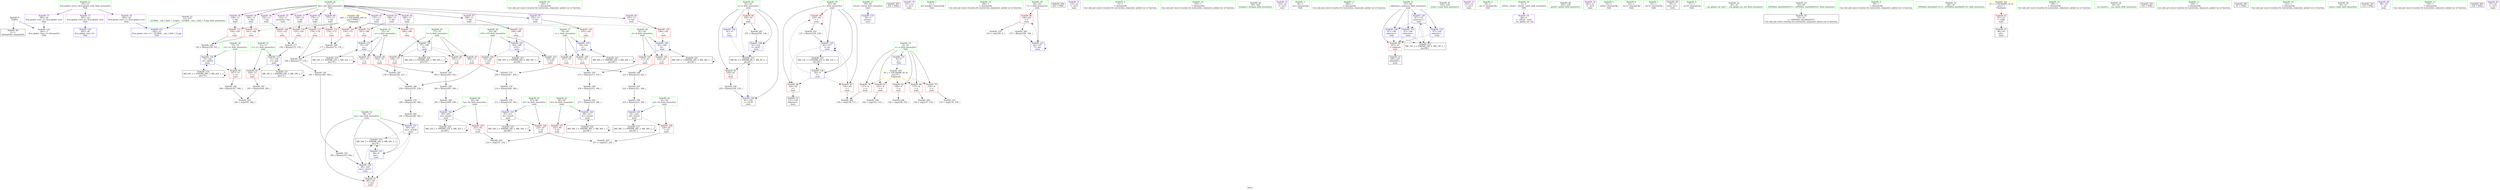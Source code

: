 digraph "SVFG" {
	label="SVFG";

	Node0x564ed17f1530 [shape=record,color=grey,label="{NodeID: 0\nNullPtr}"];
	Node0x564ed17f1530 -> Node0x564ed18141e0[style=solid];
	Node0x564ed17f1530 -> Node0x564ed1819080[style=solid];
	Node0x564ed181c010 [shape=record,color=grey,label="{NodeID: 180\n241 = Binary(240, 166, )\n}"];
	Node0x564ed181c010 -> Node0x564ed181a360[style=solid];
	Node0x564ed1813290 [shape=record,color=red,label="{NodeID: 97\n208\<--77\n\<--b\nmain\n}"];
	Node0x564ed1813290 -> Node0x564ed181b890[style=solid];
	Node0x564ed17ef960 [shape=record,color=green,label="{NodeID: 14\n143\<--1\n\<--dummyObj\nCan only get source location for instruction, argument, global var or function.}"];
	Node0x564ed1816cd0 [shape=record,color=grey,label="{NodeID: 194\n216 = Binary(215, 166, )\n}"];
	Node0x564ed1816cd0 -> Node0x564ed1816b50[style=solid];
	Node0x564ed1813df0 [shape=record,color=red,label="{NodeID: 111\n159\<--158\n\<--\nmain\n}"];
	Node0x564ed1813df0 -> Node0x564ed181c610[style=solid];
	Node0x564ed1812180 [shape=record,color=green,label="{NodeID: 28\n61\<--62\ne\<--e_field_insensitive\nmain\n}"];
	Node0x564ed1812180 -> Node0x564ed1815f50[style=solid];
	Node0x564ed1812180 -> Node0x564ed1816020[style=solid];
	Node0x564ed1812180 -> Node0x564ed1819250[style=solid];
	Node0x564ed1812180 -> Node0x564ed181a430[style=solid];
	Node0x564ed1812180 -> Node0x564ed181a500[style=solid];
	Node0x564ed181fa20 [shape=record,color=grey,label="{NodeID: 208\n138 = cmp(137, 139, )\n}"];
	Node0x564ed1819180 [shape=record,color=blue,label="{NodeID: 125\n59\<--9\nretval\<--\nmain\n}"];
	Node0x564ed1812ce0 [shape=record,color=green,label="{NodeID: 42\n89\<--90\ndc\<--dc_field_insensitive\nmain\n}"];
	Node0x564ed1812ce0 -> Node0x564ed1813ab0[style=solid];
	Node0x564ed1812ce0 -> Node0x564ed181a0f0[style=solid];
	Node0x564ed1847ce0 [shape=record,color=black,label="{NodeID: 305\n254 = PHI()\n}"];
	Node0x564ed1829ea0 [shape=record,color=black,label="{NodeID: 222\nMR_28V_2 = PHI(MR_28V_3, MR_28V_1, )\npts\{82 \}\n}"];
	Node0x564ed1829ea0 -> Node0x564ed1819db0[style=dashed];
	Node0x564ed1829ea0 -> Node0x564ed1829ea0[style=dashed];
	Node0x564ed1819ce0 [shape=record,color=blue,label="{NodeID: 139\n79\<--193\nc\<--\nmain\n}"];
	Node0x564ed1819ce0 -> Node0x564ed1813430[style=dashed];
	Node0x564ed1819ce0 -> Node0x564ed1813500[style=dashed];
	Node0x564ed1819ce0 -> Node0x564ed18299a0[style=dashed];
	Node0x564ed1814860 [shape=record,color=purple,label="{NodeID: 56\n152\<--11\n\<--dat\nmain\n}"];
	Node0x564ed1814860 -> Node0x564ed1813c50[style=solid];
	Node0x564ed18153c0 [shape=record,color=purple,label="{NodeID: 70\n101\<--23\n\<--.str.2\nmain\n}"];
	Node0x564ed1815f50 [shape=record,color=red,label="{NodeID: 84\n250\<--61\n\<--e\nmain\n}"];
	Node0x564ed1815f50 -> Node0x564ed1817750[style=solid];
	Node0x564ed17ef510 [shape=record,color=green,label="{NodeID: 1\n7\<--1\n__dso_handle\<--dummyObj\nGlob }"];
	Node0x564ed181c190 [shape=record,color=grey,label="{NodeID: 181\n165 = Binary(164, 166, )\n}"];
	Node0x564ed181c190 -> Node0x564ed181f2a0[style=solid];
	Node0x564ed1813360 [shape=record,color=red,label="{NodeID: 98\n236\<--77\n\<--b\nmain\n}"];
	Node0x564ed1813360 -> Node0x564ed181ca90[style=solid];
	Node0x564ed17ef9f0 [shape=record,color=green,label="{NodeID: 15\n146\<--1\n\<--dummyObj\nCan only get source location for instruction, argument, global var or function.}"];
	Node0x564ed1816e50 [shape=record,color=grey,label="{NodeID: 195\n215 = Binary(213, 214, )\n}"];
	Node0x564ed1816e50 -> Node0x564ed1816cd0[style=solid];
	Node0x564ed1813ec0 [shape=record,color=red,label="{NodeID: 112\n161\<--160\n\<--\nmain\n}"];
	Node0x564ed1813ec0 -> Node0x564ed181c610[style=solid];
	Node0x564ed1812250 [shape=record,color=green,label="{NodeID: 29\n63\<--64\nT\<--T_field_insensitive\nmain\n}"];
	Node0x564ed1812250 -> Node0x564ed18160f0[style=solid];
	Node0x564ed1812250 -> Node0x564ed1819320[style=solid];
	Node0x564ed181fba0 [shape=record,color=grey,label="{NodeID: 209\n118 = cmp(116, 117, )\n}"];
	Node0x564ed1819250 [shape=record,color=blue,label="{NodeID: 126\n61\<--9\ne\<--\nmain\n}"];
	Node0x564ed1819250 -> Node0x564ed1826ca0[style=dashed];
	Node0x564ed1812db0 [shape=record,color=green,label="{NodeID: 43\n91\<--92\ned\<--ed_field_insensitive\nmain\n}"];
	Node0x564ed1812db0 -> Node0x564ed1813b80[style=solid];
	Node0x564ed1812db0 -> Node0x564ed181a1c0[style=solid];
	Node0x564ed1847de0 [shape=record,color=black,label="{NodeID: 306\n263 = PHI()\n}"];
	Node0x564ed182a3a0 [shape=record,color=black,label="{NodeID: 223\nMR_30V_2 = PHI(MR_30V_3, MR_30V_1, )\npts\{84 \}\n}"];
	Node0x564ed182a3a0 -> Node0x564ed1819e80[style=dashed];
	Node0x564ed182a3a0 -> Node0x564ed182a3a0[style=dashed];
	Node0x564ed1819db0 [shape=record,color=blue,label="{NodeID: 140\n81\<--196\nd\<--\nmain\n}"];
	Node0x564ed1819db0 -> Node0x564ed18135d0[style=dashed];
	Node0x564ed1819db0 -> Node0x564ed18136a0[style=dashed];
	Node0x564ed1819db0 -> Node0x564ed1829ea0[style=dashed];
	Node0x564ed1814930 [shape=record,color=purple,label="{NodeID: 57\n154\<--11\n\<--dat\nmain\n}"];
	Node0x564ed1814930 -> Node0x564ed1813d20[style=solid];
	Node0x564ed1815490 [shape=record,color=purple,label="{NodeID: 71\n112\<--23\n\<--.str.2\nmain\n}"];
	Node0x564ed1816020 [shape=record,color=red,label="{NodeID: 85\n258\<--61\n\<--e\nmain\n}"];
	Node0x564ed1816020 -> Node0x564ed1817450[style=solid];
	Node0x564ed17ee620 [shape=record,color=green,label="{NodeID: 2\n9\<--1\n\<--dummyObj\nCan only get source location for instruction, argument, global var or function.}"];
	Node0x564ed181c310 [shape=record,color=grey,label="{NodeID: 182\n168 = Binary(167, 166, )\n}"];
	Node0x564ed181c310 -> Node0x564ed181f2a0[style=solid];
	Node0x564ed1813430 [shape=record,color=red,label="{NodeID: 99\n207\<--79\n\<--c\nmain\n}"];
	Node0x564ed1813430 -> Node0x564ed181b890[style=solid];
	Node0x564ed17efac0 [shape=record,color=green,label="{NodeID: 16\n150\<--1\n\<--dummyObj\nCan only get source location for instruction, argument, global var or function.}"];
	Node0x564ed1816fd0 [shape=record,color=grey,label="{NodeID: 196\n223 = Binary(222, 166, )\n}"];
	Node0x564ed1816fd0 -> Node0x564ed181a1c0[style=solid];
	Node0x564ed1813f90 [shape=record,color=red,label="{NodeID: 113\n174\<--173\n\<--\nmain\n}"];
	Node0x564ed1813f90 -> Node0x564ed181cd90[style=solid];
	Node0x564ed1812320 [shape=record,color=green,label="{NodeID: 30\n65\<--66\ni\<--i_field_insensitive\nmain\n}"];
	Node0x564ed1812320 -> Node0x564ed18161c0[style=solid];
	Node0x564ed1812320 -> Node0x564ed1816290[style=solid];
	Node0x564ed1812320 -> Node0x564ed1816360[style=solid];
	Node0x564ed1812320 -> Node0x564ed18193f0[style=solid];
	Node0x564ed1812320 -> Node0x564ed18194c0[style=solid];
	Node0x564ed181fd20 [shape=record,color=grey,label="{NodeID: 210\n110 = cmp(106, 9, )\n}"];
	Node0x564ed1819320 [shape=record,color=blue,label="{NodeID: 127\n63\<--107\nT\<--dec\nmain\n}"];
	Node0x564ed1819320 -> Node0x564ed18160f0[style=dashed];
	Node0x564ed1819320 -> Node0x564ed1819320[style=dashed];
	Node0x564ed1812e80 [shape=record,color=green,label="{NodeID: 44\n99\<--100\nfreopen\<--freopen_field_insensitive\n}"];
	Node0x564ed182a8a0 [shape=record,color=black,label="{NodeID: 224\nMR_32V_2 = PHI(MR_32V_3, MR_32V_1, )\npts\{86 \}\n}"];
	Node0x564ed182a8a0 -> Node0x564ed1819f50[style=dashed];
	Node0x564ed182a8a0 -> Node0x564ed182a8a0[style=dashed];
	Node0x564ed1819e80 [shape=record,color=blue,label="{NodeID: 141\n83\<--199\ne19\<--\nmain\n}"];
	Node0x564ed1819e80 -> Node0x564ed1813770[style=dashed];
	Node0x564ed1819e80 -> Node0x564ed1813840[style=dashed];
	Node0x564ed1819e80 -> Node0x564ed182a3a0[style=dashed];
	Node0x564ed1814a00 [shape=record,color=purple,label="{NodeID: 58\n158\<--11\n\<--dat\nmain\n}"];
	Node0x564ed1814a00 -> Node0x564ed1813df0[style=solid];
	Node0x564ed1815560 [shape=record,color=purple,label="{NodeID: 72\n123\<--23\n\<--.str.2\nmain\n}"];
	Node0x564ed18160f0 [shape=record,color=red,label="{NodeID: 86\n106\<--63\n\<--T\nmain\n}"];
	Node0x564ed18160f0 -> Node0x564ed18175d0[style=solid];
	Node0x564ed18160f0 -> Node0x564ed181fd20[style=solid];
	Node0x564ed17f10b0 [shape=record,color=green,label="{NodeID: 3\n18\<--1\n.str\<--dummyObj\nGlob }"];
	Node0x564ed181c490 [shape=record,color=grey,label="{NodeID: 183\n203 = Binary(201, 202, )\n}"];
	Node0x564ed181c490 -> Node0x564ed181c790[style=solid];
	Node0x564ed1813500 [shape=record,color=red,label="{NodeID: 100\n214\<--79\n\<--c\nmain\n}"];
	Node0x564ed1813500 -> Node0x564ed1816e50[style=solid];
	Node0x564ed17efb90 [shape=record,color=green,label="{NodeID: 17\n166\<--1\n\<--dummyObj\nCan only get source location for instruction, argument, global var or function.}"];
	Node0x564ed1838080 [shape=record,color=yellow,style=double,label="{NodeID: 280\n40V_1 = ENCHI(MR_40V_0)\npts\{170000 \}\nFun[main]}"];
	Node0x564ed1838080 -> Node0x564ed1813c50[style=dashed];
	Node0x564ed1838080 -> Node0x564ed1813d20[style=dashed];
	Node0x564ed1838080 -> Node0x564ed1813df0[style=dashed];
	Node0x564ed1838080 -> Node0x564ed1813ec0[style=dashed];
	Node0x564ed1838080 -> Node0x564ed1813f90[style=dashed];
	Node0x564ed1838080 -> Node0x564ed1814060[style=dashed];
	Node0x564ed1838080 -> Node0x564ed1814130[style=dashed];
	Node0x564ed1838080 -> Node0x564ed1818970[style=dashed];
	Node0x564ed1838080 -> Node0x564ed1818a40[style=dashed];
	Node0x564ed1838080 -> Node0x564ed1818b10[style=dashed];
	Node0x564ed1838080 -> Node0x564ed1818be0[style=dashed];
	Node0x564ed1838080 -> Node0x564ed1818cb0[style=dashed];
	Node0x564ed1817150 [shape=record,color=grey,label="{NodeID: 197\n222 = Binary(221, 166, )\n}"];
	Node0x564ed1817150 -> Node0x564ed1816fd0[style=solid];
	Node0x564ed1814060 [shape=record,color=red,label="{NodeID: 114\n176\<--175\n\<--\nmain\n}"];
	Node0x564ed1814060 -> Node0x564ed181cd90[style=solid];
	Node0x564ed18123f0 [shape=record,color=green,label="{NodeID: 31\n67\<--68\nunknown\<--unknown_field_insensitive\nmain\n}"];
	Node0x564ed18123f0 -> Node0x564ed1816430[style=solid];
	Node0x564ed18123f0 -> Node0x564ed1819590[style=solid];
	Node0x564ed18123f0 -> Node0x564ed1819730[style=solid];
	Node0x564ed18123f0 -> Node0x564ed18199a0[style=solid];
	Node0x564ed18123f0 -> Node0x564ed181a290[style=solid];
	Node0x564ed181fea0 [shape=record,color=grey,label="{NodeID: 211\n135 = cmp(134, 128, )\n}"];
	Node0x564ed18193f0 [shape=record,color=blue,label="{NodeID: 128\n65\<--9\ni\<--\nmain\n}"];
	Node0x564ed18193f0 -> Node0x564ed18161c0[style=dashed];
	Node0x564ed18193f0 -> Node0x564ed1816290[style=dashed];
	Node0x564ed18193f0 -> Node0x564ed1816360[style=dashed];
	Node0x564ed18193f0 -> Node0x564ed18194c0[style=dashed];
	Node0x564ed18193f0 -> Node0x564ed18276a0[style=dashed];
	Node0x564ed1812f50 [shape=record,color=green,label="{NodeID: 45\n103\<--104\nscanf\<--scanf_field_insensitive\n}"];
	Node0x564ed182ada0 [shape=record,color=black,label="{NodeID: 225\nMR_34V_2 = PHI(MR_34V_3, MR_34V_1, )\npts\{88 \}\n}"];
	Node0x564ed182ada0 -> Node0x564ed181a020[style=dashed];
	Node0x564ed182ada0 -> Node0x564ed182ada0[style=dashed];
	Node0x564ed1819f50 [shape=record,color=blue,label="{NodeID: 142\n85\<--205\nba\<--rem22\nmain\n}"];
	Node0x564ed1819f50 -> Node0x564ed1813910[style=dashed];
	Node0x564ed1819f50 -> Node0x564ed182a8a0[style=dashed];
	Node0x564ed1814ad0 [shape=record,color=purple,label="{NodeID: 59\n160\<--11\n\<--dat\nmain\n}"];
	Node0x564ed1814ad0 -> Node0x564ed1813ec0[style=solid];
	Node0x564ed1815630 [shape=record,color=purple,label="{NodeID: 73\n253\<--25\n\<--.str.3\nmain\n}"];
	Node0x564ed18161c0 [shape=record,color=red,label="{NodeID: 87\n116\<--65\n\<--i\nmain\n}"];
	Node0x564ed18161c0 -> Node0x564ed181fba0[style=solid];
	Node0x564ed17ef770 [shape=record,color=green,label="{NodeID: 4\n20\<--1\n.str.1\<--dummyObj\nGlob }"];
	Node0x564ed181c610 [shape=record,color=grey,label="{NodeID: 184\n162 = Binary(159, 161, )\n}"];
	Node0x564ed181c610 -> Node0x564ed18198d0[style=solid];
	Node0x564ed18135d0 [shape=record,color=red,label="{NodeID: 101\n213\<--81\n\<--d\nmain\n}"];
	Node0x564ed18135d0 -> Node0x564ed1816e50[style=solid];
	Node0x564ed17f03a0 [shape=record,color=green,label="{NodeID: 18\n4\<--6\n_ZStL8__ioinit\<--_ZStL8__ioinit_field_insensitive\nGlob }"];
	Node0x564ed17f03a0 -> Node0x564ed18146c0[style=solid];
	Node0x564ed18172d0 [shape=record,color=grey,label="{NodeID: 198\n221 = Binary(219, 220, )\n}"];
	Node0x564ed18172d0 -> Node0x564ed1817150[style=solid];
	Node0x564ed1814130 [shape=record,color=red,label="{NodeID: 115\n179\<--178\n\<--\nmain\n}"];
	Node0x564ed1814130 -> Node0x564ed181cf10[style=solid];
	Node0x564ed18124c0 [shape=record,color=green,label="{NodeID: 32\n69\<--70\nans\<--ans_field_insensitive\nmain\n}"];
	Node0x564ed18124c0 -> Node0x564ed1816500[style=solid];
	Node0x564ed18124c0 -> Node0x564ed1819660[style=solid];
	Node0x564ed18124c0 -> Node0x564ed1819a70[style=solid];
	Node0x564ed18124c0 -> Node0x564ed181a360[style=solid];
	Node0x564ed1826ca0 [shape=record,color=black,label="{NodeID: 212\nMR_8V_3 = PHI(MR_8V_5, MR_8V_2, )\npts\{62 \}\n}"];
	Node0x564ed1826ca0 -> Node0x564ed1815f50[style=dashed];
	Node0x564ed1826ca0 -> Node0x564ed1816020[style=dashed];
	Node0x564ed1826ca0 -> Node0x564ed181a430[style=dashed];
	Node0x564ed1826ca0 -> Node0x564ed181a500[style=dashed];
	Node0x564ed18194c0 [shape=record,color=blue,label="{NodeID: 129\n65\<--127\ni\<--inc\nmain\n}"];
	Node0x564ed18194c0 -> Node0x564ed18161c0[style=dashed];
	Node0x564ed18194c0 -> Node0x564ed1816290[style=dashed];
	Node0x564ed18194c0 -> Node0x564ed1816360[style=dashed];
	Node0x564ed18194c0 -> Node0x564ed18194c0[style=dashed];
	Node0x564ed18194c0 -> Node0x564ed18276a0[style=dashed];
	Node0x564ed1813020 [shape=record,color=green,label="{NodeID: 46\n255\<--256\nprintf\<--printf_field_insensitive\n}"];
	Node0x564ed182b2a0 [shape=record,color=black,label="{NodeID: 226\nMR_36V_2 = PHI(MR_36V_3, MR_36V_1, )\npts\{90 \}\n}"];
	Node0x564ed182b2a0 -> Node0x564ed181a0f0[style=dashed];
	Node0x564ed182b2a0 -> Node0x564ed182b2a0[style=dashed];
	Node0x564ed181a020 [shape=record,color=blue,label="{NodeID: 143\n87\<--211\ncb\<--rem25\nmain\n}"];
	Node0x564ed181a020 -> Node0x564ed18139e0[style=dashed];
	Node0x564ed181a020 -> Node0x564ed182ada0[style=dashed];
	Node0x564ed1814ba0 [shape=record,color=purple,label="{NodeID: 60\n173\<--11\n\<--dat\nmain\n}"];
	Node0x564ed1814ba0 -> Node0x564ed1813f90[style=solid];
	Node0x564ed1815700 [shape=record,color=purple,label="{NodeID: 74\n262\<--27\n\<--.str.4\nmain\n}"];
	Node0x564ed1816290 [shape=record,color=red,label="{NodeID: 88\n120\<--65\n\<--i\nmain\n}"];
	Node0x564ed1816290 -> Node0x564ed1814520[style=solid];
	Node0x564ed17ef800 [shape=record,color=green,label="{NodeID: 5\n22\<--1\nstdin\<--dummyObj\nGlob }"];
	Node0x564ed181c790 [shape=record,color=grey,label="{NodeID: 185\n204 = Binary(203, 166, )\n}"];
	Node0x564ed181c790 -> Node0x564ed181c910[style=solid];
	Node0x564ed18136a0 [shape=record,color=red,label="{NodeID: 102\n220\<--81\n\<--d\nmain\n}"];
	Node0x564ed18136a0 -> Node0x564ed18172d0[style=solid];
	Node0x564ed17f0470 [shape=record,color=green,label="{NodeID: 19\n8\<--10\nn\<--n_field_insensitive\nGlob }"];
	Node0x564ed17f0470 -> Node0x564ed1815a70[style=solid];
	Node0x564ed17f0470 -> Node0x564ed1815b40[style=solid];
	Node0x564ed17f0470 -> Node0x564ed1815c10[style=solid];
	Node0x564ed17f0470 -> Node0x564ed1815ce0[style=solid];
	Node0x564ed17f0470 -> Node0x564ed1815db0[style=solid];
	Node0x564ed17f0470 -> Node0x564ed1818d80[style=solid];
	Node0x564ed1817450 [shape=record,color=grey,label="{NodeID: 199\n259 = Binary(258, 128, )\n}"];
	Node0x564ed1817450 -> Node0x564ed181a500[style=solid];
	Node0x564ed1818970 [shape=record,color=red,label="{NodeID: 116\n187\<--186\n\<--\nmain\n}"];
	Node0x564ed1818970 -> Node0x564ed1819b40[style=solid];
	Node0x564ed1812590 [shape=record,color=green,label="{NodeID: 33\n71\<--72\nv1\<--v1_field_insensitive\nmain\n}"];
	Node0x564ed1812590 -> Node0x564ed18165d0[style=solid];
	Node0x564ed1812590 -> Node0x564ed1819800[style=solid];
	Node0x564ed1819590 [shape=record,color=blue,label="{NodeID: 130\n67\<--132\nunknown\<--\nmain\n}"];
	Node0x564ed1819590 -> Node0x564ed1816430[style=dashed];
	Node0x564ed1819590 -> Node0x564ed1819730[style=dashed];
	Node0x564ed1819590 -> Node0x564ed18199a0[style=dashed];
	Node0x564ed1819590 -> Node0x564ed181a290[style=dashed];
	Node0x564ed1819590 -> Node0x564ed1827ba0[style=dashed];
	Node0x564ed18130f0 [shape=record,color=green,label="{NodeID: 47\n31\<--277\n_GLOBAL__sub_I_ltdtl_1_0.cpp\<--_GLOBAL__sub_I_ltdtl_1_0.cpp_field_insensitive\n}"];
	Node0x564ed18130f0 -> Node0x564ed1818f80[style=solid];
	Node0x564ed182b7a0 [shape=record,color=black,label="{NodeID: 227\nMR_38V_2 = PHI(MR_38V_3, MR_38V_1, )\npts\{92 \}\n}"];
	Node0x564ed182b7a0 -> Node0x564ed181a1c0[style=dashed];
	Node0x564ed182b7a0 -> Node0x564ed182b7a0[style=dashed];
	Node0x564ed181a0f0 [shape=record,color=blue,label="{NodeID: 144\n89\<--217\ndc\<--rem28\nmain\n}"];
	Node0x564ed181a0f0 -> Node0x564ed1813ab0[style=dashed];
	Node0x564ed181a0f0 -> Node0x564ed182b2a0[style=dashed];
	Node0x564ed1814c70 [shape=record,color=purple,label="{NodeID: 61\n175\<--11\n\<--dat\nmain\n}"];
	Node0x564ed1814c70 -> Node0x564ed1814060[style=solid];
	Node0x564ed18157d0 [shape=record,color=purple,label="{NodeID: 75\n281\<--29\nllvm.global_ctors_0\<--llvm.global_ctors\nGlob }"];
	Node0x564ed18157d0 -> Node0x564ed1818e80[style=solid];
	Node0x564ed1816360 [shape=record,color=red,label="{NodeID: 89\n126\<--65\n\<--i\nmain\n}"];
	Node0x564ed1816360 -> Node0x564ed181f160[style=solid];
	Node0x564ed17f08b0 [shape=record,color=green,label="{NodeID: 6\n23\<--1\n.str.2\<--dummyObj\nGlob }"];
	Node0x564ed181c910 [shape=record,color=grey,label="{NodeID: 186\n205 = Binary(204, 166, )\n}"];
	Node0x564ed181c910 -> Node0x564ed1819f50[style=solid];
	Node0x564ed1813770 [shape=record,color=red,label="{NodeID: 103\n219\<--83\n\<--e19\nmain\n}"];
	Node0x564ed1813770 -> Node0x564ed18172d0[style=solid];
	Node0x564ed17f0540 [shape=record,color=green,label="{NodeID: 20\n11\<--17\ndat\<--dat_field_insensitive\nGlob }"];
	Node0x564ed17f0540 -> Node0x564ed1814790[style=solid];
	Node0x564ed17f0540 -> Node0x564ed1814860[style=solid];
	Node0x564ed17f0540 -> Node0x564ed1814930[style=solid];
	Node0x564ed17f0540 -> Node0x564ed1814a00[style=solid];
	Node0x564ed17f0540 -> Node0x564ed1814ad0[style=solid];
	Node0x564ed17f0540 -> Node0x564ed1814ba0[style=solid];
	Node0x564ed17f0540 -> Node0x564ed1814c70[style=solid];
	Node0x564ed17f0540 -> Node0x564ed1814d40[style=solid];
	Node0x564ed17f0540 -> Node0x564ed1814e10[style=solid];
	Node0x564ed17f0540 -> Node0x564ed1814ee0[style=solid];
	Node0x564ed17f0540 -> Node0x564ed1814fb0[style=solid];
	Node0x564ed17f0540 -> Node0x564ed1815080[style=solid];
	Node0x564ed17f0540 -> Node0x564ed1815150[style=solid];
	Node0x564ed18175d0 [shape=record,color=grey,label="{NodeID: 200\n107 = Binary(106, 108, )\n}"];
	Node0x564ed18175d0 -> Node0x564ed1819320[style=solid];
	Node0x564ed1818a40 [shape=record,color=red,label="{NodeID: 117\n190\<--189\n\<--\nmain\n}"];
	Node0x564ed1818a40 -> Node0x564ed1819c10[style=solid];
	Node0x564ed1812660 [shape=record,color=green,label="{NodeID: 34\n73\<--74\nv2\<--v2_field_insensitive\nmain\n}"];
	Node0x564ed1812660 -> Node0x564ed18166a0[style=solid];
	Node0x564ed1812660 -> Node0x564ed18198d0[style=solid];
	Node0x564ed18276a0 [shape=record,color=black,label="{NodeID: 214\nMR_12V_2 = PHI(MR_12V_4, MR_12V_1, )\npts\{66 \}\n}"];
	Node0x564ed18276a0 -> Node0x564ed18193f0[style=dashed];
	Node0x564ed1819660 [shape=record,color=blue,label="{NodeID: 131\n69\<--9\nans\<--\nmain\n}"];
	Node0x564ed1819660 -> Node0x564ed1816500[style=dashed];
	Node0x564ed1819660 -> Node0x564ed1819a70[style=dashed];
	Node0x564ed1819660 -> Node0x564ed181a360[style=dashed];
	Node0x564ed1819660 -> Node0x564ed18280a0[style=dashed];
	Node0x564ed18141e0 [shape=record,color=black,label="{NodeID: 48\n2\<--3\ndummyVal\<--dummyVal\n}"];
	Node0x564ed181a1c0 [shape=record,color=blue,label="{NodeID: 145\n91\<--223\ned\<--rem31\nmain\n}"];
	Node0x564ed181a1c0 -> Node0x564ed1813b80[style=dashed];
	Node0x564ed181a1c0 -> Node0x564ed182b7a0[style=dashed];
	Node0x564ed1814d40 [shape=record,color=purple,label="{NodeID: 62\n178\<--11\n\<--dat\nmain\n}"];
	Node0x564ed1814d40 -> Node0x564ed1814130[style=solid];
	Node0x564ed18158a0 [shape=record,color=purple,label="{NodeID: 76\n282\<--29\nllvm.global_ctors_1\<--llvm.global_ctors\nGlob }"];
	Node0x564ed18158a0 -> Node0x564ed1818f80[style=solid];
	Node0x564ed1816430 [shape=record,color=red,label="{NodeID: 90\n247\<--67\n\<--unknown\nmain\n}"];
	Node0x564ed1816430 -> Node0x564ed18145f0[style=solid];
	Node0x564ed17f0940 [shape=record,color=green,label="{NodeID: 7\n25\<--1\n.str.3\<--dummyObj\nGlob }"];
	Node0x564ed181ca90 [shape=record,color=grey,label="{NodeID: 187\n238 = Binary(236, 237, )\n}"];
	Node0x564ed181ca90 -> Node0x564ed181cc10[style=solid];
	Node0x564ed1813840 [shape=record,color=red,label="{NodeID: 104\n235\<--83\n\<--e19\nmain\n}"];
	Node0x564ed1813840 -> Node0x564ed181cc10[style=solid];
	Node0x564ed17f0610 [shape=record,color=green,label="{NodeID: 21\n29\<--33\nllvm.global_ctors\<--llvm.global_ctors_field_insensitive\nGlob }"];
	Node0x564ed17f0610 -> Node0x564ed18157d0[style=solid];
	Node0x564ed17f0610 -> Node0x564ed18158a0[style=solid];
	Node0x564ed17f0610 -> Node0x564ed1815970[style=solid];
	Node0x564ed1817750 [shape=record,color=grey,label="{NodeID: 201\n251 = Binary(250, 128, )\n}"];
	Node0x564ed1817750 -> Node0x564ed181a430[style=solid];
	Node0x564ed1818b10 [shape=record,color=red,label="{NodeID: 118\n193\<--192\n\<--\nmain\n}"];
	Node0x564ed1818b10 -> Node0x564ed1819ce0[style=solid];
	Node0x564ed1812730 [shape=record,color=green,label="{NodeID: 35\n75\<--76\na\<--a_field_insensitive\nmain\n}"];
	Node0x564ed1812730 -> Node0x564ed1816770[style=solid];
	Node0x564ed1812730 -> Node0x564ed1816840[style=solid];
	Node0x564ed1812730 -> Node0x564ed1819b40[style=solid];
	Node0x564ed1827ba0 [shape=record,color=black,label="{NodeID: 215\nMR_14V_2 = PHI(MR_14V_5, MR_14V_1, )\npts\{68 \}\n}"];
	Node0x564ed1827ba0 -> Node0x564ed1819590[style=dashed];
	Node0x564ed1819730 [shape=record,color=blue,label="{NodeID: 132\n67\<--146\nunknown\<--\nmain\n}"];
	Node0x564ed1819730 -> Node0x564ed1816430[style=dashed];
	Node0x564ed1819730 -> Node0x564ed1827ba0[style=dashed];
	Node0x564ed18142b0 [shape=record,color=black,label="{NodeID: 49\n58\<--9\nmain_ret\<--\nmain\n}"];
	Node0x564ed181a290 [shape=record,color=blue,label="{NodeID: 146\n67\<--146\nunknown\<--\nmain\n}"];
	Node0x564ed181a290 -> Node0x564ed1816430[style=dashed];
	Node0x564ed181a290 -> Node0x564ed1827ba0[style=dashed];
	Node0x564ed1814e10 [shape=record,color=purple,label="{NodeID: 63\n186\<--11\n\<--dat\nmain\n}"];
	Node0x564ed1814e10 -> Node0x564ed1818970[style=solid];
	Node0x564ed1815970 [shape=record,color=purple,label="{NodeID: 77\n283\<--29\nllvm.global_ctors_2\<--llvm.global_ctors\nGlob }"];
	Node0x564ed1815970 -> Node0x564ed1819080[style=solid];
	Node0x564ed1816500 [shape=record,color=red,label="{NodeID: 91\n261\<--69\n\<--ans\nmain\n}"];
	Node0x564ed17f09d0 [shape=record,color=green,label="{NodeID: 8\n27\<--1\n.str.4\<--dummyObj\nGlob }"];
	Node0x564ed181cc10 [shape=record,color=grey,label="{NodeID: 188\n239 = Binary(235, 238, )\n}"];
	Node0x564ed181cc10 -> Node0x564ed181be90[style=solid];
	Node0x564ed1813910 [shape=record,color=red,label="{NodeID: 105\n231\<--85\n\<--ba\nmain\n}"];
	Node0x564ed1813910 -> Node0x564ed181f5a0[style=solid];
	Node0x564ed17f0040 [shape=record,color=green,label="{NodeID: 22\n34\<--35\n__cxx_global_var_init\<--__cxx_global_var_init_field_insensitive\n}"];
	Node0x564ed181f160 [shape=record,color=grey,label="{NodeID: 202\n127 = Binary(126, 128, )\n}"];
	Node0x564ed181f160 -> Node0x564ed18194c0[style=solid];
	Node0x564ed1818be0 [shape=record,color=red,label="{NodeID: 119\n196\<--195\n\<--\nmain\n}"];
	Node0x564ed1818be0 -> Node0x564ed1819db0[style=solid];
	Node0x564ed1812800 [shape=record,color=green,label="{NodeID: 36\n77\<--78\nb\<--b_field_insensitive\nmain\n}"];
	Node0x564ed1812800 -> Node0x564ed18131c0[style=solid];
	Node0x564ed1812800 -> Node0x564ed1813290[style=solid];
	Node0x564ed1812800 -> Node0x564ed1813360[style=solid];
	Node0x564ed1812800 -> Node0x564ed1819c10[style=solid];
	Node0x564ed18280a0 [shape=record,color=black,label="{NodeID: 216\nMR_16V_2 = PHI(MR_16V_4, MR_16V_1, )\npts\{70 \}\n}"];
	Node0x564ed18280a0 -> Node0x564ed1819660[style=dashed];
	Node0x564ed1819800 [shape=record,color=blue,label="{NodeID: 133\n71\<--156\nv1\<--add\nmain\n}"];
	Node0x564ed1819800 -> Node0x564ed18165d0[style=dashed];
	Node0x564ed1819800 -> Node0x564ed18285a0[style=dashed];
	Node0x564ed1814380 [shape=record,color=black,label="{NodeID: 50\n42\<--43\n\<--_ZNSt8ios_base4InitD1Ev\nCan only get source location for instruction, argument, global var or function.}"];
	Node0x564ed181a360 [shape=record,color=blue,label="{NodeID: 147\n69\<--241\nans\<--rem40\nmain\n}"];
	Node0x564ed181a360 -> Node0x564ed1816500[style=dashed];
	Node0x564ed181a360 -> Node0x564ed18280a0[style=dashed];
	Node0x564ed1814ee0 [shape=record,color=purple,label="{NodeID: 64\n189\<--11\n\<--dat\nmain\n}"];
	Node0x564ed1814ee0 -> Node0x564ed1818a40[style=solid];
	Node0x564ed1815a70 [shape=record,color=red,label="{NodeID: 78\n117\<--8\n\<--n\nmain\n}"];
	Node0x564ed1815a70 -> Node0x564ed181fba0[style=solid];
	Node0x564ed181b890 [shape=record,color=grey,label="{NodeID: 175\n209 = Binary(207, 208, )\n}"];
	Node0x564ed181b890 -> Node0x564ed181ba10[style=solid];
	Node0x564ed18165d0 [shape=record,color=red,label="{NodeID: 92\n164\<--71\n\<--v1\nmain\n}"];
	Node0x564ed18165d0 -> Node0x564ed181c190[style=solid];
	Node0x564ed17f0e60 [shape=record,color=green,label="{NodeID: 9\n30\<--1\n\<--dummyObj\nCan only get source location for instruction, argument, global var or function.}"];
	Node0x564ed181cd90 [shape=record,color=grey,label="{NodeID: 189\n177 = Binary(174, 176, )\n}"];
	Node0x564ed181cd90 -> Node0x564ed181cf10[style=solid];
	Node0x564ed18139e0 [shape=record,color=red,label="{NodeID: 106\n225\<--87\n\<--cb\nmain\n}"];
	Node0x564ed18139e0 -> Node0x564ed181f8a0[style=solid];
	Node0x564ed17f0110 [shape=record,color=green,label="{NodeID: 23\n38\<--39\n_ZNSt8ios_base4InitC1Ev\<--_ZNSt8ios_base4InitC1Ev_field_insensitive\n}"];
	Node0x564ed181f2a0 [shape=record,color=grey,label="{NodeID: 203\n169 = cmp(165, 168, )\n}"];
	Node0x564ed1818cb0 [shape=record,color=red,label="{NodeID: 120\n199\<--198\n\<--\nmain\n}"];
	Node0x564ed1818cb0 -> Node0x564ed1819e80[style=solid];
	Node0x564ed18128d0 [shape=record,color=green,label="{NodeID: 37\n79\<--80\nc\<--c_field_insensitive\nmain\n}"];
	Node0x564ed18128d0 -> Node0x564ed1813430[style=solid];
	Node0x564ed18128d0 -> Node0x564ed1813500[style=solid];
	Node0x564ed18128d0 -> Node0x564ed1819ce0[style=solid];
	Node0x564ed18285a0 [shape=record,color=black,label="{NodeID: 217\nMR_18V_2 = PHI(MR_18V_3, MR_18V_1, )\npts\{72 \}\n}"];
	Node0x564ed18285a0 -> Node0x564ed1819800[style=dashed];
	Node0x564ed18285a0 -> Node0x564ed18285a0[style=dashed];
	Node0x564ed18198d0 [shape=record,color=blue,label="{NodeID: 134\n73\<--162\nv2\<--add10\nmain\n}"];
	Node0x564ed18198d0 -> Node0x564ed18166a0[style=dashed];
	Node0x564ed18198d0 -> Node0x564ed1828aa0[style=dashed];
	Node0x564ed1814450 [shape=record,color=black,label="{NodeID: 51\n98\<--95\ncall\<--\nmain\n}"];
	Node0x564ed181a430 [shape=record,color=blue,label="{NodeID: 148\n61\<--251\ne\<--inc47\nmain\n}"];
	Node0x564ed181a430 -> Node0x564ed1826ca0[style=dashed];
	Node0x564ed1814fb0 [shape=record,color=purple,label="{NodeID: 65\n192\<--11\n\<--dat\nmain\n}"];
	Node0x564ed1814fb0 -> Node0x564ed1818b10[style=solid];
	Node0x564ed1815b40 [shape=record,color=red,label="{NodeID: 79\n134\<--8\n\<--n\nmain\n}"];
	Node0x564ed1815b40 -> Node0x564ed181fea0[style=solid];
	Node0x564ed181ba10 [shape=record,color=grey,label="{NodeID: 176\n210 = Binary(209, 166, )\n}"];
	Node0x564ed181ba10 -> Node0x564ed181bd10[style=solid];
	Node0x564ed18166a0 [shape=record,color=red,label="{NodeID: 93\n167\<--73\n\<--v2\nmain\n}"];
	Node0x564ed18166a0 -> Node0x564ed181c310[style=solid];
	Node0x564ed17f0f30 [shape=record,color=green,label="{NodeID: 10\n108\<--1\n\<--dummyObj\nCan only get source location for instruction, argument, global var or function.}"];
	Node0x564ed181cf10 [shape=record,color=grey,label="{NodeID: 190\n180 = Binary(177, 179, )\n}"];
	Node0x564ed181cf10 -> Node0x564ed181d090[style=solid];
	Node0x564ed1813ab0 [shape=record,color=red,label="{NodeID: 107\n232\<--89\n\<--dc\nmain\n}"];
	Node0x564ed1813ab0 -> Node0x564ed181f5a0[style=solid];
	Node0x564ed17f01e0 [shape=record,color=green,label="{NodeID: 24\n44\<--45\n__cxa_atexit\<--__cxa_atexit_field_insensitive\n}"];
	Node0x564ed181f420 [shape=record,color=grey,label="{NodeID: 204\n142 = cmp(141, 143, )\n}"];
	Node0x564ed1818d80 [shape=record,color=blue,label="{NodeID: 121\n8\<--9\nn\<--\nGlob }"];
	Node0x564ed1818d80 -> Node0x564ed18370c0[style=dashed];
	Node0x564ed18129a0 [shape=record,color=green,label="{NodeID: 38\n81\<--82\nd\<--d_field_insensitive\nmain\n}"];
	Node0x564ed18129a0 -> Node0x564ed18135d0[style=solid];
	Node0x564ed18129a0 -> Node0x564ed18136a0[style=solid];
	Node0x564ed18129a0 -> Node0x564ed1819db0[style=solid];
	Node0x564ed158d8f0 [shape=record,color=black,label="{NodeID: 301\n102 = PHI()\n}"];
	Node0x564ed1828aa0 [shape=record,color=black,label="{NodeID: 218\nMR_20V_2 = PHI(MR_20V_3, MR_20V_1, )\npts\{74 \}\n}"];
	Node0x564ed1828aa0 -> Node0x564ed18198d0[style=dashed];
	Node0x564ed1828aa0 -> Node0x564ed1828aa0[style=dashed];
	Node0x564ed18199a0 [shape=record,color=blue,label="{NodeID: 135\n67\<--146\nunknown\<--\nmain\n}"];
	Node0x564ed18199a0 -> Node0x564ed1816430[style=dashed];
	Node0x564ed18199a0 -> Node0x564ed1827ba0[style=dashed];
	Node0x564ed1814520 [shape=record,color=black,label="{NodeID: 52\n121\<--120\nidxprom\<--\nmain\n}"];
	Node0x564ed181a500 [shape=record,color=blue,label="{NodeID: 149\n61\<--259\ne\<--inc50\nmain\n}"];
	Node0x564ed181a500 -> Node0x564ed1826ca0[style=dashed];
	Node0x564ed1815080 [shape=record,color=purple,label="{NodeID: 66\n195\<--11\n\<--dat\nmain\n}"];
	Node0x564ed1815080 -> Node0x564ed1818be0[style=solid];
	Node0x564ed1815c10 [shape=record,color=red,label="{NodeID: 80\n137\<--8\n\<--n\nmain\n}"];
	Node0x564ed1815c10 -> Node0x564ed181fa20[style=solid];
	Node0x564ed181bb90 [shape=record,color=grey,label="{NodeID: 177\n156 = Binary(153, 155, )\n}"];
	Node0x564ed181bb90 -> Node0x564ed1819800[style=solid];
	Node0x564ed1816770 [shape=record,color=red,label="{NodeID: 94\n202\<--75\n\<--a\nmain\n}"];
	Node0x564ed1816770 -> Node0x564ed181c490[style=solid];
	Node0x564ed17f0ab0 [shape=record,color=green,label="{NodeID: 11\n128\<--1\n\<--dummyObj\nCan only get source location for instruction, argument, global var or function.}"];
	Node0x564ed181d090 [shape=record,color=grey,label="{NodeID: 191\n181 = Binary(180, 166, )\n}"];
	Node0x564ed181d090 -> Node0x564ed18169d0[style=solid];
	Node0x564ed1813b80 [shape=record,color=red,label="{NodeID: 108\n226\<--91\n\<--ed\nmain\n}"];
	Node0x564ed1813b80 -> Node0x564ed181f8a0[style=solid];
	Node0x564ed17f02b0 [shape=record,color=green,label="{NodeID: 25\n43\<--49\n_ZNSt8ios_base4InitD1Ev\<--_ZNSt8ios_base4InitD1Ev_field_insensitive\n}"];
	Node0x564ed17f02b0 -> Node0x564ed1814380[style=solid];
	Node0x564ed181f5a0 [shape=record,color=grey,label="{NodeID: 205\n233 = cmp(231, 232, )\n}"];
	Node0x564ed1818e80 [shape=record,color=blue,label="{NodeID: 122\n281\<--30\nllvm.global_ctors_0\<--\nGlob }"];
	Node0x564ed1812a70 [shape=record,color=green,label="{NodeID: 39\n83\<--84\ne19\<--e19_field_insensitive\nmain\n}"];
	Node0x564ed1812a70 -> Node0x564ed1813770[style=solid];
	Node0x564ed1812a70 -> Node0x564ed1813840[style=solid];
	Node0x564ed1812a70 -> Node0x564ed1819e80[style=solid];
	Node0x564ed1847300 [shape=record,color=black,label="{NodeID: 302\n41 = PHI()\n}"];
	Node0x564ed1828fa0 [shape=record,color=black,label="{NodeID: 219\nMR_22V_2 = PHI(MR_22V_3, MR_22V_1, )\npts\{76 \}\n}"];
	Node0x564ed1828fa0 -> Node0x564ed1819b40[style=dashed];
	Node0x564ed1828fa0 -> Node0x564ed1828fa0[style=dashed];
	Node0x564ed1819a70 [shape=record,color=blue,label="{NodeID: 136\n69\<--182\nans\<--rem17\nmain\n}"];
	Node0x564ed1819a70 -> Node0x564ed1816500[style=dashed];
	Node0x564ed1819a70 -> Node0x564ed18280a0[style=dashed];
	Node0x564ed18145f0 [shape=record,color=black,label="{NodeID: 53\n248\<--247\ntobool45\<--\nmain\n}"];
	Node0x564ed1815150 [shape=record,color=purple,label="{NodeID: 67\n198\<--11\n\<--dat\nmain\n}"];
	Node0x564ed1815150 -> Node0x564ed1818cb0[style=solid];
	Node0x564ed1815ce0 [shape=record,color=red,label="{NodeID: 81\n141\<--8\n\<--n\nmain\n}"];
	Node0x564ed1815ce0 -> Node0x564ed181f420[style=solid];
	Node0x564ed18365a0 [shape=record,color=yellow,style=double,label="{NodeID: 261\n2V_1 = ENCHI(MR_2V_0)\npts\{1 \}\nFun[main]}"];
	Node0x564ed18365a0 -> Node0x564ed1815e80[style=dashed];
	Node0x564ed181bd10 [shape=record,color=grey,label="{NodeID: 178\n211 = Binary(210, 166, )\n}"];
	Node0x564ed181bd10 -> Node0x564ed181a020[style=solid];
	Node0x564ed1816840 [shape=record,color=red,label="{NodeID: 95\n237\<--75\n\<--a\nmain\n}"];
	Node0x564ed1816840 -> Node0x564ed181ca90[style=solid];
	Node0x564ed17f0b80 [shape=record,color=green,label="{NodeID: 12\n132\<--1\n\<--dummyObj\nCan only get source location for instruction, argument, global var or function.}"];
	Node0x564ed18169d0 [shape=record,color=grey,label="{NodeID: 192\n182 = Binary(181, 166, )\n}"];
	Node0x564ed18169d0 -> Node0x564ed1819a70[style=solid];
	Node0x564ed1813c50 [shape=record,color=red,label="{NodeID: 109\n153\<--152\n\<--\nmain\n}"];
	Node0x564ed1813c50 -> Node0x564ed181bb90[style=solid];
	Node0x564ed1812060 [shape=record,color=green,label="{NodeID: 26\n56\<--57\nmain\<--main_field_insensitive\n}"];
	Node0x564ed181f720 [shape=record,color=grey,label="{NodeID: 206\n149 = cmp(148, 150, )\n}"];
	Node0x564ed1818f80 [shape=record,color=blue,label="{NodeID: 123\n282\<--31\nllvm.global_ctors_1\<--_GLOBAL__sub_I_ltdtl_1_0.cpp\nGlob }"];
	Node0x564ed1812b40 [shape=record,color=green,label="{NodeID: 40\n85\<--86\nba\<--ba_field_insensitive\nmain\n}"];
	Node0x564ed1812b40 -> Node0x564ed1813910[style=solid];
	Node0x564ed1812b40 -> Node0x564ed1819f50[style=solid];
	Node0x564ed1847ae0 [shape=record,color=black,label="{NodeID: 303\n113 = PHI()\n}"];
	Node0x564ed18294a0 [shape=record,color=black,label="{NodeID: 220\nMR_24V_2 = PHI(MR_24V_3, MR_24V_1, )\npts\{78 \}\n}"];
	Node0x564ed18294a0 -> Node0x564ed1819c10[style=dashed];
	Node0x564ed18294a0 -> Node0x564ed18294a0[style=dashed];
	Node0x564ed1819b40 [shape=record,color=blue,label="{NodeID: 137\n75\<--187\na\<--\nmain\n}"];
	Node0x564ed1819b40 -> Node0x564ed1816770[style=dashed];
	Node0x564ed1819b40 -> Node0x564ed1816840[style=dashed];
	Node0x564ed1819b40 -> Node0x564ed1828fa0[style=dashed];
	Node0x564ed18146c0 [shape=record,color=purple,label="{NodeID: 54\n40\<--4\n\<--_ZStL8__ioinit\n__cxx_global_var_init\n}"];
	Node0x564ed1815220 [shape=record,color=purple,label="{NodeID: 68\n96\<--18\n\<--.str\nmain\n}"];
	Node0x564ed1815db0 [shape=record,color=red,label="{NodeID: 82\n148\<--8\n\<--n\nmain\n}"];
	Node0x564ed1815db0 -> Node0x564ed181f720[style=solid];
	Node0x564ed18370c0 [shape=record,color=yellow,style=double,label="{NodeID: 262\n4V_1 = ENCHI(MR_4V_0)\npts\{10 \}\nFun[main]}"];
	Node0x564ed18370c0 -> Node0x564ed1815a70[style=dashed];
	Node0x564ed18370c0 -> Node0x564ed1815b40[style=dashed];
	Node0x564ed18370c0 -> Node0x564ed1815c10[style=dashed];
	Node0x564ed18370c0 -> Node0x564ed1815ce0[style=dashed];
	Node0x564ed18370c0 -> Node0x564ed1815db0[style=dashed];
	Node0x564ed181be90 [shape=record,color=grey,label="{NodeID: 179\n240 = Binary(239, 166, )\n}"];
	Node0x564ed181be90 -> Node0x564ed181c010[style=solid];
	Node0x564ed18131c0 [shape=record,color=red,label="{NodeID: 96\n201\<--77\n\<--b\nmain\n}"];
	Node0x564ed18131c0 -> Node0x564ed181c490[style=solid];
	Node0x564ed17f0c50 [shape=record,color=green,label="{NodeID: 13\n139\<--1\n\<--dummyObj\nCan only get source location for instruction, argument, global var or function.}"];
	Node0x564ed1816b50 [shape=record,color=grey,label="{NodeID: 193\n217 = Binary(216, 166, )\n}"];
	Node0x564ed1816b50 -> Node0x564ed181a0f0[style=solid];
	Node0x564ed1813d20 [shape=record,color=red,label="{NodeID: 110\n155\<--154\n\<--\nmain\n}"];
	Node0x564ed1813d20 -> Node0x564ed181bb90[style=solid];
	Node0x564ed18120f0 [shape=record,color=green,label="{NodeID: 27\n59\<--60\nretval\<--retval_field_insensitive\nmain\n}"];
	Node0x564ed18120f0 -> Node0x564ed1819180[style=solid];
	Node0x564ed181f8a0 [shape=record,color=grey,label="{NodeID: 207\n227 = cmp(225, 226, )\n}"];
	Node0x564ed1819080 [shape=record,color=blue, style = dotted,label="{NodeID: 124\n283\<--3\nllvm.global_ctors_2\<--dummyVal\nGlob }"];
	Node0x564ed1812c10 [shape=record,color=green,label="{NodeID: 41\n87\<--88\ncb\<--cb_field_insensitive\nmain\n}"];
	Node0x564ed1812c10 -> Node0x564ed18139e0[style=solid];
	Node0x564ed1812c10 -> Node0x564ed181a020[style=solid];
	Node0x564ed1847be0 [shape=record,color=black,label="{NodeID: 304\n124 = PHI()\n}"];
	Node0x564ed18299a0 [shape=record,color=black,label="{NodeID: 221\nMR_26V_2 = PHI(MR_26V_3, MR_26V_1, )\npts\{80 \}\n}"];
	Node0x564ed18299a0 -> Node0x564ed1819ce0[style=dashed];
	Node0x564ed18299a0 -> Node0x564ed18299a0[style=dashed];
	Node0x564ed1819c10 [shape=record,color=blue,label="{NodeID: 138\n77\<--190\nb\<--\nmain\n}"];
	Node0x564ed1819c10 -> Node0x564ed18131c0[style=dashed];
	Node0x564ed1819c10 -> Node0x564ed1813290[style=dashed];
	Node0x564ed1819c10 -> Node0x564ed1813360[style=dashed];
	Node0x564ed1819c10 -> Node0x564ed18294a0[style=dashed];
	Node0x564ed1814790 [shape=record,color=purple,label="{NodeID: 55\n122\<--11\narrayidx\<--dat\nmain\n}"];
	Node0x564ed18152f0 [shape=record,color=purple,label="{NodeID: 69\n97\<--20\n\<--.str.1\nmain\n}"];
	Node0x564ed1815e80 [shape=record,color=red,label="{NodeID: 83\n95\<--22\n\<--stdin\nmain\n}"];
	Node0x564ed1815e80 -> Node0x564ed1814450[style=solid];
}
